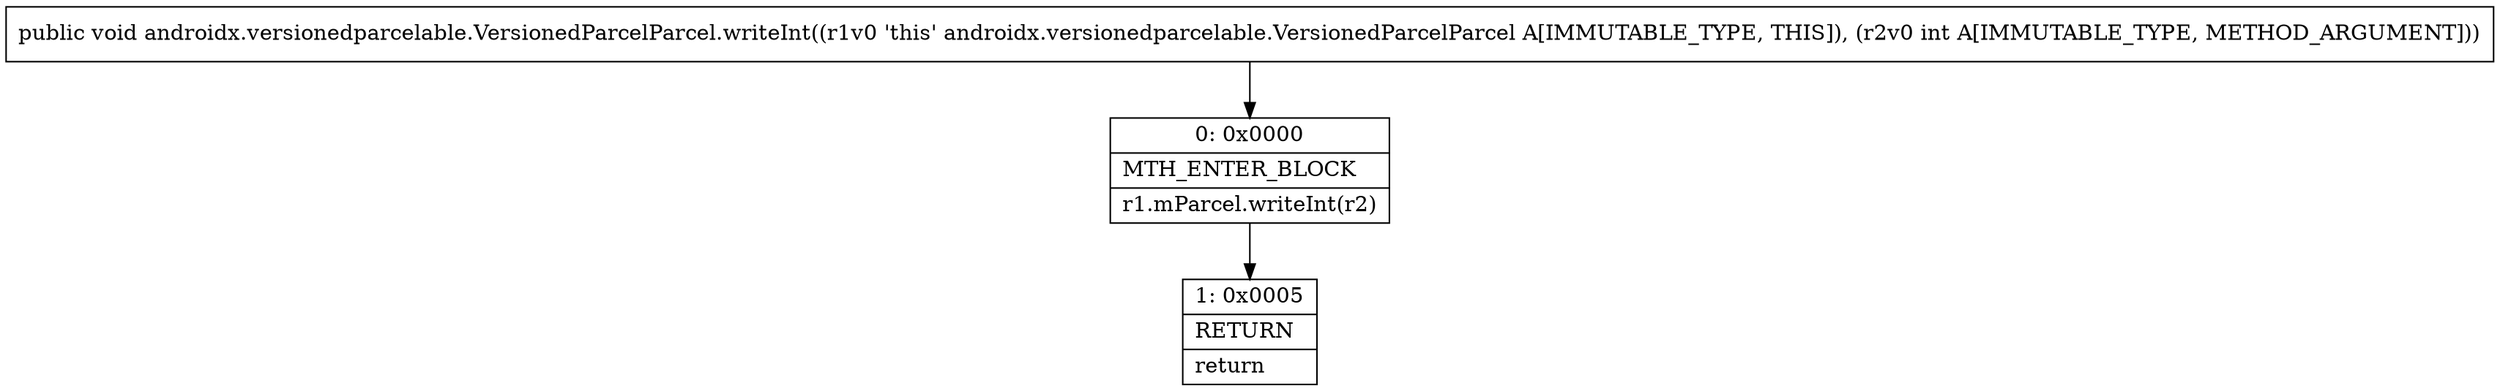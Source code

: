 digraph "CFG forandroidx.versionedparcelable.VersionedParcelParcel.writeInt(I)V" {
Node_0 [shape=record,label="{0\:\ 0x0000|MTH_ENTER_BLOCK\l|r1.mParcel.writeInt(r2)\l}"];
Node_1 [shape=record,label="{1\:\ 0x0005|RETURN\l|return\l}"];
MethodNode[shape=record,label="{public void androidx.versionedparcelable.VersionedParcelParcel.writeInt((r1v0 'this' androidx.versionedparcelable.VersionedParcelParcel A[IMMUTABLE_TYPE, THIS]), (r2v0 int A[IMMUTABLE_TYPE, METHOD_ARGUMENT])) }"];
MethodNode -> Node_0;
Node_0 -> Node_1;
}

